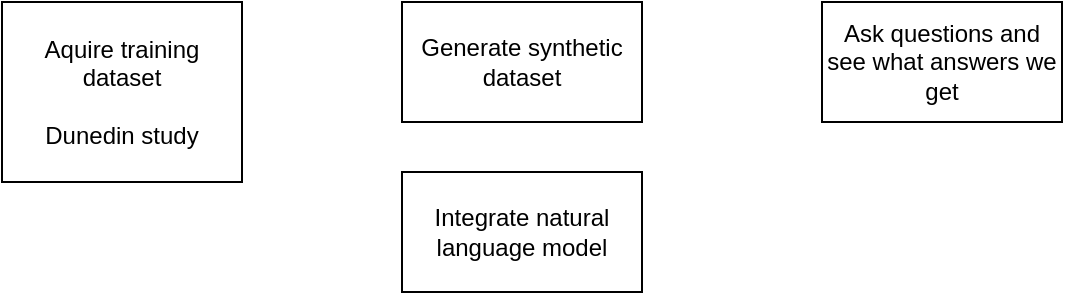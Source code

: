 <mxfile version="20.5.3" type="github">
  <diagram id="C5RBs43oDa-KdzZeNtuy" name="Page-1">
    <mxGraphModel dx="1406" dy="1035" grid="1" gridSize="10" guides="1" tooltips="1" connect="1" arrows="1" fold="1" page="1" pageScale="1" pageWidth="827" pageHeight="1169" math="0" shadow="0">
      <root>
        <mxCell id="WIyWlLk6GJQsqaUBKTNV-0" />
        <mxCell id="WIyWlLk6GJQsqaUBKTNV-1" parent="WIyWlLk6GJQsqaUBKTNV-0" />
        <mxCell id="3iCXqJCVR5GwxZgcVo5o-0" value="Generate synthetic dataset" style="rounded=0;whiteSpace=wrap;html=1;" vertex="1" parent="WIyWlLk6GJQsqaUBKTNV-1">
          <mxGeometry x="350" y="195" width="120" height="60" as="geometry" />
        </mxCell>
        <mxCell id="3iCXqJCVR5GwxZgcVo5o-1" value="Aquire training dataset&lt;br&gt;&lt;br&gt;Dunedin study&lt;br&gt;" style="rounded=0;whiteSpace=wrap;html=1;" vertex="1" parent="WIyWlLk6GJQsqaUBKTNV-1">
          <mxGeometry x="150" y="195" width="120" height="90" as="geometry" />
        </mxCell>
        <mxCell id="3iCXqJCVR5GwxZgcVo5o-3" value="Integrate natural language model" style="rounded=0;whiteSpace=wrap;html=1;" vertex="1" parent="WIyWlLk6GJQsqaUBKTNV-1">
          <mxGeometry x="350" y="280" width="120" height="60" as="geometry" />
        </mxCell>
        <mxCell id="3iCXqJCVR5GwxZgcVo5o-4" value="Ask questions and see what answers we get" style="rounded=0;whiteSpace=wrap;html=1;" vertex="1" parent="WIyWlLk6GJQsqaUBKTNV-1">
          <mxGeometry x="560" y="195" width="120" height="60" as="geometry" />
        </mxCell>
      </root>
    </mxGraphModel>
  </diagram>
</mxfile>
